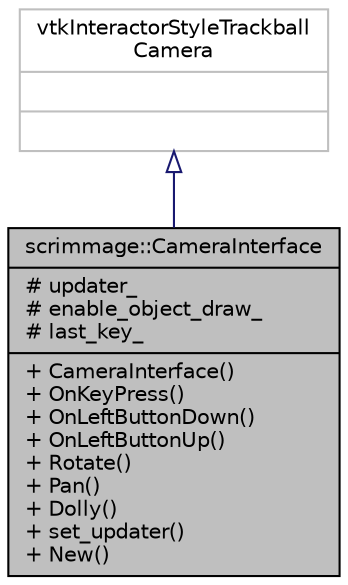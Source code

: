 digraph "scrimmage::CameraInterface"
{
 // LATEX_PDF_SIZE
  edge [fontname="Helvetica",fontsize="10",labelfontname="Helvetica",labelfontsize="10"];
  node [fontname="Helvetica",fontsize="10",shape=record];
  Node1 [label="{scrimmage::CameraInterface\n|# updater_\l# enable_object_draw_\l# last_key_\l|+ CameraInterface()\l+ OnKeyPress()\l+ OnLeftButtonDown()\l+ OnLeftButtonUp()\l+ Rotate()\l+ Pan()\l+ Dolly()\l+ set_updater()\l+ New()\l}",height=0.2,width=0.4,color="black", fillcolor="grey75", style="filled", fontcolor="black",tooltip=" "];
  Node2 -> Node1 [dir="back",color="midnightblue",fontsize="10",style="solid",arrowtail="onormal",fontname="Helvetica"];
  Node2 [label="{vtkInteractorStyleTrackball\lCamera\n||}",height=0.2,width=0.4,color="grey75", fillcolor="white", style="filled",tooltip=" "];
}
